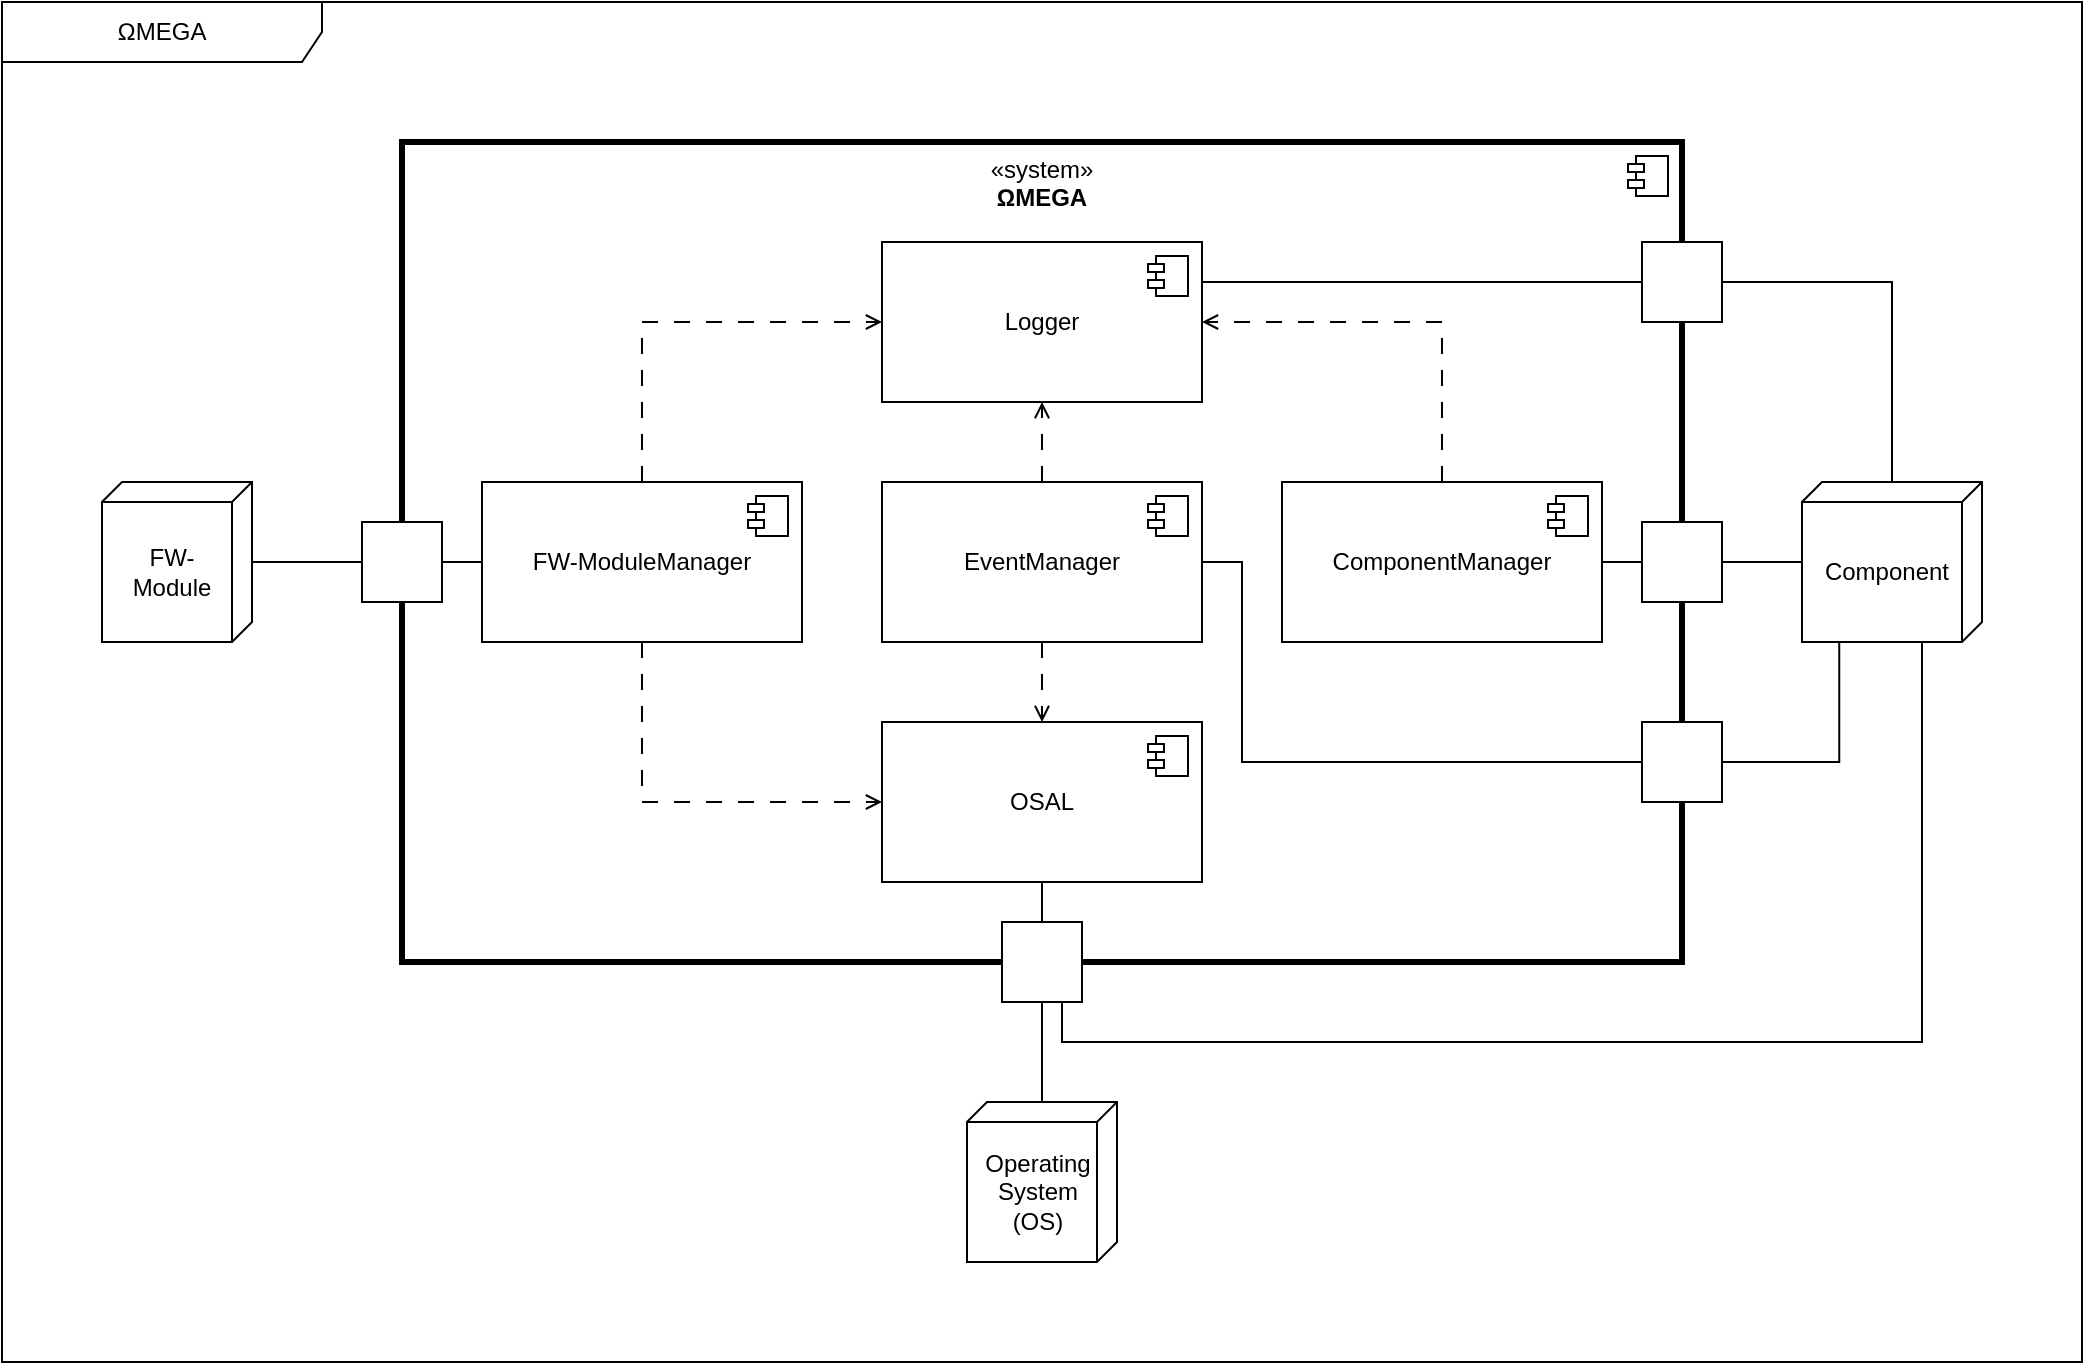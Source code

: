 <mxfile pages="2">
    <diagram name="Page-1" id="xX03laVXA4n0q3OXyU2M">
        <mxGraphModel dx="880" dy="571" grid="1" gridSize="10" guides="1" tooltips="1" connect="1" arrows="1" fold="1" page="1" pageScale="1" pageWidth="1169" pageHeight="827" math="0" shadow="0">
            <root>
                <mxCell id="0"/>
                <mxCell id="1" parent="0"/>
                <mxCell id="TZwm0IVaS_AzGCLTSLs2-1" value="&lt;span style=&quot;border-color: var(--border-color);&quot;&gt;ΩMEGA&lt;/span&gt;" style="shape=umlFrame;whiteSpace=wrap;html=1;pointerEvents=0;recursiveResize=0;container=1;collapsible=0;width=160;" parent="1" vertex="1">
                    <mxGeometry x="40" y="40" width="1040" height="680" as="geometry"/>
                </mxCell>
                <mxCell id="TZwm0IVaS_AzGCLTSLs2-2" value="«system»&lt;br&gt;&lt;b&gt;ΩMEGA&lt;/b&gt;" style="html=1;dropTarget=0;whiteSpace=wrap;verticalAlign=top;fillColor=none;strokeWidth=3;" parent="1" vertex="1">
                    <mxGeometry x="240" y="110" width="640" height="410" as="geometry"/>
                </mxCell>
                <mxCell id="TZwm0IVaS_AzGCLTSLs2-3" value="" style="shape=module;jettyWidth=8;jettyHeight=4;" parent="TZwm0IVaS_AzGCLTSLs2-2" vertex="1">
                    <mxGeometry x="1" width="20" height="20" relative="1" as="geometry">
                        <mxPoint x="-27" y="7" as="offset"/>
                    </mxGeometry>
                </mxCell>
                <mxCell id="TZwm0IVaS_AzGCLTSLs2-4" style="rounded=0;orthogonalLoop=1;jettySize=auto;html=1;edgeStyle=elbowEdgeStyle;endArrow=open;endFill=0;dashed=1;dashPattern=8 8;" parent="1" source="TZwm0IVaS_AzGCLTSLs2-5" target="TZwm0IVaS_AzGCLTSLs2-19" edge="1">
                    <mxGeometry relative="1" as="geometry">
                        <Array as="points">
                            <mxPoint x="760" y="260"/>
                        </Array>
                    </mxGeometry>
                </mxCell>
                <mxCell id="TZwm0IVaS_AzGCLTSLs2-5" value="ComponentManager" style="html=1;dropTarget=0;whiteSpace=wrap;" parent="1" vertex="1">
                    <mxGeometry x="680" y="280" width="160" height="80" as="geometry"/>
                </mxCell>
                <mxCell id="TZwm0IVaS_AzGCLTSLs2-6" value="" style="shape=module;jettyWidth=8;jettyHeight=4;" parent="TZwm0IVaS_AzGCLTSLs2-5" vertex="1">
                    <mxGeometry x="1" width="20" height="20" relative="1" as="geometry">
                        <mxPoint x="-27" y="7" as="offset"/>
                    </mxGeometry>
                </mxCell>
                <mxCell id="TZwm0IVaS_AzGCLTSLs2-7" style="edgeStyle=orthogonalEdgeStyle;rounded=0;orthogonalLoop=1;jettySize=auto;html=1;endArrow=open;endFill=0;dashed=1;dashPattern=8 8;" parent="1" source="TZwm0IVaS_AzGCLTSLs2-10" target="TZwm0IVaS_AzGCLTSLs2-22" edge="1">
                    <mxGeometry relative="1" as="geometry">
                        <Array as="points">
                            <mxPoint x="360" y="440"/>
                        </Array>
                    </mxGeometry>
                </mxCell>
                <mxCell id="TZwm0IVaS_AzGCLTSLs2-8" style="edgeStyle=orthogonalEdgeStyle;rounded=0;orthogonalLoop=1;jettySize=auto;html=1;endArrow=open;endFill=0;dashed=1;dashPattern=8 8;" parent="1" source="TZwm0IVaS_AzGCLTSLs2-10" target="TZwm0IVaS_AzGCLTSLs2-19" edge="1">
                    <mxGeometry relative="1" as="geometry">
                        <Array as="points">
                            <mxPoint x="360" y="200"/>
                        </Array>
                    </mxGeometry>
                </mxCell>
                <mxCell id="TZwm0IVaS_AzGCLTSLs2-9" style="edgeStyle=orthogonalEdgeStyle;rounded=0;orthogonalLoop=1;jettySize=auto;html=1;endArrow=none;endFill=0;" parent="1" source="TZwm0IVaS_AzGCLTSLs2-10" target="TZwm0IVaS_AzGCLTSLs2-26" edge="1">
                    <mxGeometry relative="1" as="geometry"/>
                </mxCell>
                <mxCell id="TZwm0IVaS_AzGCLTSLs2-10" value="FW-ModuleManager" style="html=1;dropTarget=0;whiteSpace=wrap;" parent="1" vertex="1">
                    <mxGeometry x="280" y="280" width="160" height="80" as="geometry"/>
                </mxCell>
                <mxCell id="TZwm0IVaS_AzGCLTSLs2-11" value="" style="shape=module;jettyWidth=8;jettyHeight=4;" parent="TZwm0IVaS_AzGCLTSLs2-10" vertex="1">
                    <mxGeometry x="1" width="20" height="20" relative="1" as="geometry">
                        <mxPoint x="-27" y="7" as="offset"/>
                    </mxGeometry>
                </mxCell>
                <mxCell id="TZwm0IVaS_AzGCLTSLs2-12" style="rounded=0;orthogonalLoop=1;jettySize=auto;html=1;endArrow=open;endFill=0;dashed=1;dashPattern=8 8;" parent="1" source="TZwm0IVaS_AzGCLTSLs2-16" target="TZwm0IVaS_AzGCLTSLs2-19" edge="1">
                    <mxGeometry relative="1" as="geometry">
                        <Array as="points">
                            <mxPoint x="560" y="260"/>
                        </Array>
                    </mxGeometry>
                </mxCell>
                <mxCell id="TZwm0IVaS_AzGCLTSLs2-13" style="rounded=0;orthogonalLoop=1;jettySize=auto;html=1;endArrow=open;endFill=0;dashed=1;dashPattern=8 8;" parent="1" source="TZwm0IVaS_AzGCLTSLs2-16" target="TZwm0IVaS_AzGCLTSLs2-22" edge="1">
                    <mxGeometry relative="1" as="geometry"/>
                </mxCell>
                <mxCell id="TZwm0IVaS_AzGCLTSLs2-14" style="edgeStyle=orthogonalEdgeStyle;rounded=0;orthogonalLoop=1;jettySize=auto;html=1;endArrow=none;endFill=0;" parent="1" source="TZwm0IVaS_AzGCLTSLs2-5" target="TZwm0IVaS_AzGCLTSLs2-24" edge="1">
                    <mxGeometry relative="1" as="geometry"/>
                </mxCell>
                <mxCell id="TZwm0IVaS_AzGCLTSLs2-15" style="edgeStyle=orthogonalEdgeStyle;rounded=0;orthogonalLoop=1;jettySize=auto;html=1;endArrow=none;endFill=0;" parent="1" source="TZwm0IVaS_AzGCLTSLs2-16" target="TZwm0IVaS_AzGCLTSLs2-36" edge="1">
                    <mxGeometry relative="1" as="geometry">
                        <Array as="points">
                            <mxPoint x="660" y="320"/>
                            <mxPoint x="660" y="420"/>
                        </Array>
                    </mxGeometry>
                </mxCell>
                <mxCell id="TZwm0IVaS_AzGCLTSLs2-16" value="EventManager" style="html=1;dropTarget=0;whiteSpace=wrap;" parent="1" vertex="1">
                    <mxGeometry x="480" y="280" width="160" height="80" as="geometry"/>
                </mxCell>
                <mxCell id="TZwm0IVaS_AzGCLTSLs2-17" value="" style="shape=module;jettyWidth=8;jettyHeight=4;" parent="TZwm0IVaS_AzGCLTSLs2-16" vertex="1">
                    <mxGeometry x="1" width="20" height="20" relative="1" as="geometry">
                        <mxPoint x="-27" y="7" as="offset"/>
                    </mxGeometry>
                </mxCell>
                <mxCell id="TZwm0IVaS_AzGCLTSLs2-18" style="edgeStyle=orthogonalEdgeStyle;rounded=0;orthogonalLoop=1;jettySize=auto;html=1;endArrow=none;endFill=0;" parent="1" source="TZwm0IVaS_AzGCLTSLs2-19" target="TZwm0IVaS_AzGCLTSLs2-35" edge="1">
                    <mxGeometry relative="1" as="geometry">
                        <Array as="points">
                            <mxPoint x="810" y="180"/>
                            <mxPoint x="810" y="180"/>
                        </Array>
                    </mxGeometry>
                </mxCell>
                <mxCell id="TZwm0IVaS_AzGCLTSLs2-19" value="Logger" style="html=1;dropTarget=0;whiteSpace=wrap;" parent="1" vertex="1">
                    <mxGeometry x="480" y="160" width="160" height="80" as="geometry"/>
                </mxCell>
                <mxCell id="TZwm0IVaS_AzGCLTSLs2-20" value="" style="shape=module;jettyWidth=8;jettyHeight=4;" parent="TZwm0IVaS_AzGCLTSLs2-19" vertex="1">
                    <mxGeometry x="1" width="20" height="20" relative="1" as="geometry">
                        <mxPoint x="-27" y="7" as="offset"/>
                    </mxGeometry>
                </mxCell>
                <mxCell id="TZwm0IVaS_AzGCLTSLs2-21" style="edgeStyle=orthogonalEdgeStyle;rounded=0;orthogonalLoop=1;jettySize=auto;html=1;endArrow=none;endFill=0;" parent="1" source="TZwm0IVaS_AzGCLTSLs2-22" target="TZwm0IVaS_AzGCLTSLs2-25" edge="1">
                    <mxGeometry relative="1" as="geometry"/>
                </mxCell>
                <mxCell id="TZwm0IVaS_AzGCLTSLs2-22" value="OSAL" style="html=1;dropTarget=0;whiteSpace=wrap;" parent="1" vertex="1">
                    <mxGeometry x="480" y="400" width="160" height="80" as="geometry"/>
                </mxCell>
                <mxCell id="TZwm0IVaS_AzGCLTSLs2-23" value="" style="shape=module;jettyWidth=8;jettyHeight=4;" parent="TZwm0IVaS_AzGCLTSLs2-22" vertex="1">
                    <mxGeometry x="1" width="20" height="20" relative="1" as="geometry">
                        <mxPoint x="-27" y="7" as="offset"/>
                    </mxGeometry>
                </mxCell>
                <mxCell id="TZwm0IVaS_AzGCLTSLs2-24" value="" style="fontStyle=0;labelPosition=right;verticalLabelPosition=middle;align=left;verticalAlign=middle;spacingLeft=2;" parent="1" vertex="1">
                    <mxGeometry x="860" y="300" width="40" height="40" as="geometry"/>
                </mxCell>
                <mxCell id="TZwm0IVaS_AzGCLTSLs2-25" value="" style="fontStyle=0;labelPosition=right;verticalLabelPosition=middle;align=left;verticalAlign=middle;spacingLeft=2;" parent="1" vertex="1">
                    <mxGeometry x="540" y="500" width="40" height="40" as="geometry"/>
                </mxCell>
                <mxCell id="TZwm0IVaS_AzGCLTSLs2-26" value="" style="fontStyle=0;labelPosition=right;verticalLabelPosition=middle;align=left;verticalAlign=middle;spacingLeft=2;" parent="1" vertex="1">
                    <mxGeometry x="220" y="300" width="40" height="40" as="geometry"/>
                </mxCell>
                <mxCell id="TZwm0IVaS_AzGCLTSLs2-27" style="edgeStyle=orthogonalEdgeStyle;rounded=0;orthogonalLoop=1;jettySize=auto;html=1;endArrow=none;endFill=0;" parent="1" source="TZwm0IVaS_AzGCLTSLs2-28" target="TZwm0IVaS_AzGCLTSLs2-26" edge="1">
                    <mxGeometry relative="1" as="geometry"/>
                </mxCell>
                <mxCell id="TZwm0IVaS_AzGCLTSLs2-28" value="FW-Module" style="verticalAlign=middle;align=center;shape=cube;size=10;direction=south;fontStyle=0;html=1;boundedLbl=1;spacingLeft=5;whiteSpace=wrap;container=0;" parent="1" vertex="1">
                    <mxGeometry x="90" y="280" width="75" height="80" as="geometry"/>
                </mxCell>
                <mxCell id="TZwm0IVaS_AzGCLTSLs2-29" style="edgeStyle=orthogonalEdgeStyle;rounded=0;orthogonalLoop=1;jettySize=auto;html=1;endArrow=none;endFill=0;" parent="1" source="TZwm0IVaS_AzGCLTSLs2-32" target="TZwm0IVaS_AzGCLTSLs2-24" edge="1">
                    <mxGeometry relative="1" as="geometry"/>
                </mxCell>
                <mxCell id="TZwm0IVaS_AzGCLTSLs2-30" style="edgeStyle=orthogonalEdgeStyle;rounded=0;orthogonalLoop=1;jettySize=auto;html=1;entryX=1;entryY=0.5;entryDx=0;entryDy=0;endArrow=none;endFill=0;" parent="1" source="TZwm0IVaS_AzGCLTSLs2-32" target="TZwm0IVaS_AzGCLTSLs2-35" edge="1">
                    <mxGeometry relative="1" as="geometry">
                        <Array as="points">
                            <mxPoint x="985" y="180"/>
                        </Array>
                    </mxGeometry>
                </mxCell>
                <mxCell id="TZwm0IVaS_AzGCLTSLs2-31" style="edgeStyle=elbowEdgeStyle;rounded=0;orthogonalLoop=1;jettySize=auto;html=1;elbow=vertical;endArrow=none;endFill=0;exitX=0.98;exitY=0.793;exitDx=0;exitDy=0;exitPerimeter=0;" parent="1" source="TZwm0IVaS_AzGCLTSLs2-32" target="TZwm0IVaS_AzGCLTSLs2-36" edge="1">
                    <mxGeometry relative="1" as="geometry">
                        <mxPoint x="950" y="430" as="targetPoint"/>
                        <Array as="points">
                            <mxPoint x="960" y="420"/>
                        </Array>
                    </mxGeometry>
                </mxCell>
                <mxCell id="TZwm0IVaS_AzGCLTSLs2-32" value="Component" style="verticalAlign=middle;align=center;shape=cube;size=10;direction=south;fontStyle=0;html=1;boundedLbl=1;spacingLeft=5;whiteSpace=wrap;container=0;" parent="1" vertex="1">
                    <mxGeometry x="940" y="280" width="90" height="80" as="geometry"/>
                </mxCell>
                <mxCell id="TZwm0IVaS_AzGCLTSLs2-33" style="edgeStyle=orthogonalEdgeStyle;rounded=0;orthogonalLoop=1;jettySize=auto;html=1;endArrow=none;endFill=0;" parent="1" source="TZwm0IVaS_AzGCLTSLs2-34" target="TZwm0IVaS_AzGCLTSLs2-25" edge="1">
                    <mxGeometry relative="1" as="geometry"/>
                </mxCell>
                <mxCell id="TZwm0IVaS_AzGCLTSLs2-34" value="Operating&lt;br&gt;System &lt;br&gt;(OS)" style="verticalAlign=middle;align=center;shape=cube;size=10;direction=south;fontStyle=0;html=1;boundedLbl=1;spacingLeft=5;whiteSpace=wrap;container=0;" parent="1" vertex="1">
                    <mxGeometry x="522.5" y="590" width="75" height="80" as="geometry"/>
                </mxCell>
                <mxCell id="TZwm0IVaS_AzGCLTSLs2-35" value="" style="fontStyle=0;labelPosition=right;verticalLabelPosition=middle;align=left;verticalAlign=middle;spacingLeft=2;" parent="1" vertex="1">
                    <mxGeometry x="860" y="160" width="40" height="40" as="geometry"/>
                </mxCell>
                <mxCell id="TZwm0IVaS_AzGCLTSLs2-36" value="" style="fontStyle=0;labelPosition=right;verticalLabelPosition=middle;align=left;verticalAlign=middle;spacingLeft=2;" parent="1" vertex="1">
                    <mxGeometry x="860" y="400" width="40" height="40" as="geometry"/>
                </mxCell>
                <mxCell id="TZwm0IVaS_AzGCLTSLs2-37" style="edgeStyle=orthogonalEdgeStyle;rounded=0;orthogonalLoop=1;jettySize=auto;html=1;endArrow=none;endFill=0;" parent="1" target="TZwm0IVaS_AzGCLTSLs2-25" edge="1">
                    <mxGeometry relative="1" as="geometry">
                        <mxPoint x="1020" y="360" as="sourcePoint"/>
                        <Array as="points">
                            <mxPoint x="1000" y="360"/>
                            <mxPoint x="1000" y="560"/>
                            <mxPoint x="570" y="560"/>
                        </Array>
                    </mxGeometry>
                </mxCell>
            </root>
        </mxGraphModel>
    </diagram>
    <diagram id="wm6QQZ8xRiwOx0i32CpU" name="Page-2">
        <mxGraphModel dx="1326" dy="87" grid="1" gridSize="10" guides="1" tooltips="1" connect="1" arrows="1" fold="1" page="1" pageScale="1" pageWidth="1169" pageHeight="827" math="0" shadow="0">
            <root>
                <mxCell id="0"/>
                <mxCell id="1" parent="0"/>
                <mxCell id="FqWdUeU9zEpqKWLSxgZC-1" value="«system»&lt;br&gt;&lt;b&gt;FW-Module&lt;/b&gt;" style="html=1;dropTarget=0;whiteSpace=wrap;verticalAlign=top;fillColor=none;strokeWidth=3;" vertex="1" parent="1">
                    <mxGeometry x="240" y="920" width="640" height="200" as="geometry"/>
                </mxCell>
                <mxCell id="FqWdUeU9zEpqKWLSxgZC-2" value="" style="shape=module;jettyWidth=8;jettyHeight=4;" vertex="1" parent="FqWdUeU9zEpqKWLSxgZC-1">
                    <mxGeometry x="1" width="20" height="20" relative="1" as="geometry">
                        <mxPoint x="-27" y="7" as="offset"/>
                    </mxGeometry>
                </mxCell>
                <mxCell id="FqWdUeU9zEpqKWLSxgZC-3" value="Component C" style="html=1;dropTarget=0;whiteSpace=wrap;" vertex="1" parent="1">
                    <mxGeometry x="680" y="980" width="160" height="80" as="geometry"/>
                </mxCell>
                <mxCell id="FqWdUeU9zEpqKWLSxgZC-4" value="" style="shape=module;jettyWidth=8;jettyHeight=4;" vertex="1" parent="FqWdUeU9zEpqKWLSxgZC-3">
                    <mxGeometry x="1" width="20" height="20" relative="1" as="geometry">
                        <mxPoint x="-27" y="7" as="offset"/>
                    </mxGeometry>
                </mxCell>
                <mxCell id="FqWdUeU9zEpqKWLSxgZC-5" style="edgeStyle=orthogonalEdgeStyle;rounded=0;orthogonalLoop=1;jettySize=auto;html=1;endArrow=open;endFill=0;dashed=1;dashPattern=8 8;" edge="1" parent="1" source="FqWdUeU9zEpqKWLSxgZC-7" target="FqWdUeU9zEpqKWLSxgZC-11">
                    <mxGeometry relative="1" as="geometry">
                        <Array as="points">
                            <mxPoint x="460" y="1020"/>
                            <mxPoint x="460" y="1020"/>
                        </Array>
                        <mxPoint x="480" y="900.059" as="targetPoint"/>
                    </mxGeometry>
                </mxCell>
                <mxCell id="FqWdUeU9zEpqKWLSxgZC-6" style="edgeStyle=orthogonalEdgeStyle;rounded=0;orthogonalLoop=1;jettySize=auto;html=1;endArrow=none;endFill=0;" edge="1" parent="1" source="FqWdUeU9zEpqKWLSxgZC-7" target="FqWdUeU9zEpqKWLSxgZC-16">
                    <mxGeometry relative="1" as="geometry"/>
                </mxCell>
                <mxCell id="FqWdUeU9zEpqKWLSxgZC-7" value="Component A" style="html=1;dropTarget=0;whiteSpace=wrap;" vertex="1" parent="1">
                    <mxGeometry x="280" y="980" width="160" height="80" as="geometry"/>
                </mxCell>
                <mxCell id="FqWdUeU9zEpqKWLSxgZC-8" value="" style="shape=module;jettyWidth=8;jettyHeight=4;" vertex="1" parent="FqWdUeU9zEpqKWLSxgZC-7">
                    <mxGeometry x="1" width="20" height="20" relative="1" as="geometry">
                        <mxPoint x="-27" y="7" as="offset"/>
                    </mxGeometry>
                </mxCell>
                <mxCell id="FqWdUeU9zEpqKWLSxgZC-9" style="edgeStyle=orthogonalEdgeStyle;rounded=0;orthogonalLoop=1;jettySize=auto;html=1;endArrow=none;endFill=0;" edge="1" parent="1" source="FqWdUeU9zEpqKWLSxgZC-3" target="FqWdUeU9zEpqKWLSxgZC-14">
                    <mxGeometry relative="1" as="geometry"/>
                </mxCell>
                <mxCell id="FqWdUeU9zEpqKWLSxgZC-10" style="edgeStyle=orthogonalEdgeStyle;rounded=0;orthogonalLoop=1;jettySize=auto;html=1;entryX=0;entryY=0.5;entryDx=0;entryDy=0;endArrow=none;endFill=0;startArrow=open;startFill=0;dashed=1;dashPattern=8 8;" edge="1" parent="1" source="FqWdUeU9zEpqKWLSxgZC-11" target="FqWdUeU9zEpqKWLSxgZC-3">
                    <mxGeometry relative="1" as="geometry"/>
                </mxCell>
                <mxCell id="FqWdUeU9zEpqKWLSxgZC-11" value="Component B" style="html=1;dropTarget=0;whiteSpace=wrap;" vertex="1" parent="1">
                    <mxGeometry x="480" y="980" width="160" height="80" as="geometry"/>
                </mxCell>
                <mxCell id="FqWdUeU9zEpqKWLSxgZC-12" value="" style="shape=module;jettyWidth=8;jettyHeight=4;" vertex="1" parent="FqWdUeU9zEpqKWLSxgZC-11">
                    <mxGeometry x="1" width="20" height="20" relative="1" as="geometry">
                        <mxPoint x="-27" y="7" as="offset"/>
                    </mxGeometry>
                </mxCell>
                <mxCell id="FqWdUeU9zEpqKWLSxgZC-13" style="edgeStyle=orthogonalEdgeStyle;rounded=0;orthogonalLoop=1;jettySize=auto;html=1;endArrow=none;endFill=0;" edge="1" parent="1" source="FqWdUeU9zEpqKWLSxgZC-11" target="FqWdUeU9zEpqKWLSxgZC-15">
                    <mxGeometry relative="1" as="geometry">
                        <mxPoint x="560" y="1290" as="sourcePoint"/>
                    </mxGeometry>
                </mxCell>
                <mxCell id="FqWdUeU9zEpqKWLSxgZC-14" value="" style="fontStyle=0;labelPosition=right;verticalLabelPosition=middle;align=left;verticalAlign=middle;spacingLeft=2;" vertex="1" parent="1">
                    <mxGeometry x="860" y="1000" width="40" height="40" as="geometry"/>
                </mxCell>
                <mxCell id="FqWdUeU9zEpqKWLSxgZC-15" value="" style="fontStyle=0;labelPosition=right;verticalLabelPosition=middle;align=left;verticalAlign=middle;spacingLeft=2;" vertex="1" parent="1">
                    <mxGeometry x="540" y="1100" width="40" height="40" as="geometry"/>
                </mxCell>
                <mxCell id="FqWdUeU9zEpqKWLSxgZC-16" value="" style="fontStyle=0;labelPosition=right;verticalLabelPosition=middle;align=left;verticalAlign=middle;spacingLeft=2;" vertex="1" parent="1">
                    <mxGeometry x="220" y="1000" width="40" height="40" as="geometry"/>
                </mxCell>
                <mxCell id="FqWdUeU9zEpqKWLSxgZC-17" style="edgeStyle=orthogonalEdgeStyle;rounded=0;orthogonalLoop=1;jettySize=auto;html=1;endArrow=none;endFill=0;" edge="1" parent="1" source="FqWdUeU9zEpqKWLSxgZC-20" target="FqWdUeU9zEpqKWLSxgZC-14">
                    <mxGeometry relative="1" as="geometry">
                        <mxPoint x="940" y="1130" as="sourcePoint"/>
                        <Array as="points">
                            <mxPoint x="920" y="1230"/>
                            <mxPoint x="920" y="1020"/>
                        </Array>
                    </mxGeometry>
                </mxCell>
                <mxCell id="FqWdUeU9zEpqKWLSxgZC-18" style="edgeStyle=orthogonalEdgeStyle;rounded=0;orthogonalLoop=1;jettySize=auto;html=1;endArrow=none;endFill=0;" edge="1" parent="1" source="FqWdUeU9zEpqKWLSxgZC-20" target="FqWdUeU9zEpqKWLSxgZC-15">
                    <mxGeometry relative="1" as="geometry">
                        <Array as="points">
                            <mxPoint x="560" y="1160"/>
                            <mxPoint x="560" y="1160"/>
                        </Array>
                    </mxGeometry>
                </mxCell>
                <mxCell id="FqWdUeU9zEpqKWLSxgZC-19" style="edgeStyle=orthogonalEdgeStyle;rounded=0;orthogonalLoop=1;jettySize=auto;html=1;entryX=0;entryY=0.5;entryDx=0;entryDy=0;endArrow=none;endFill=0;" edge="1" parent="1" source="FqWdUeU9zEpqKWLSxgZC-20" target="FqWdUeU9zEpqKWLSxgZC-16">
                    <mxGeometry relative="1" as="geometry"/>
                </mxCell>
                <mxCell id="FqWdUeU9zEpqKWLSxgZC-20" value="Component" style="verticalAlign=middle;align=center;shape=cube;size=10;direction=south;fontStyle=0;html=1;boundedLbl=1;spacingLeft=5;whiteSpace=wrap;container=0;" vertex="1" parent="1">
                    <mxGeometry x="515" y="1190" width="90" height="80" as="geometry"/>
                </mxCell>
                <mxCell id="FqWdUeU9zEpqKWLSxgZC-21" value="FW-Module" style="shape=umlFrame;whiteSpace=wrap;html=1;pointerEvents=0;recursiveResize=0;container=1;collapsible=0;width=160;" vertex="1" parent="1">
                    <mxGeometry x="160" y="870" width="800" height="450" as="geometry"/>
                </mxCell>
            </root>
        </mxGraphModel>
    </diagram>
</mxfile>